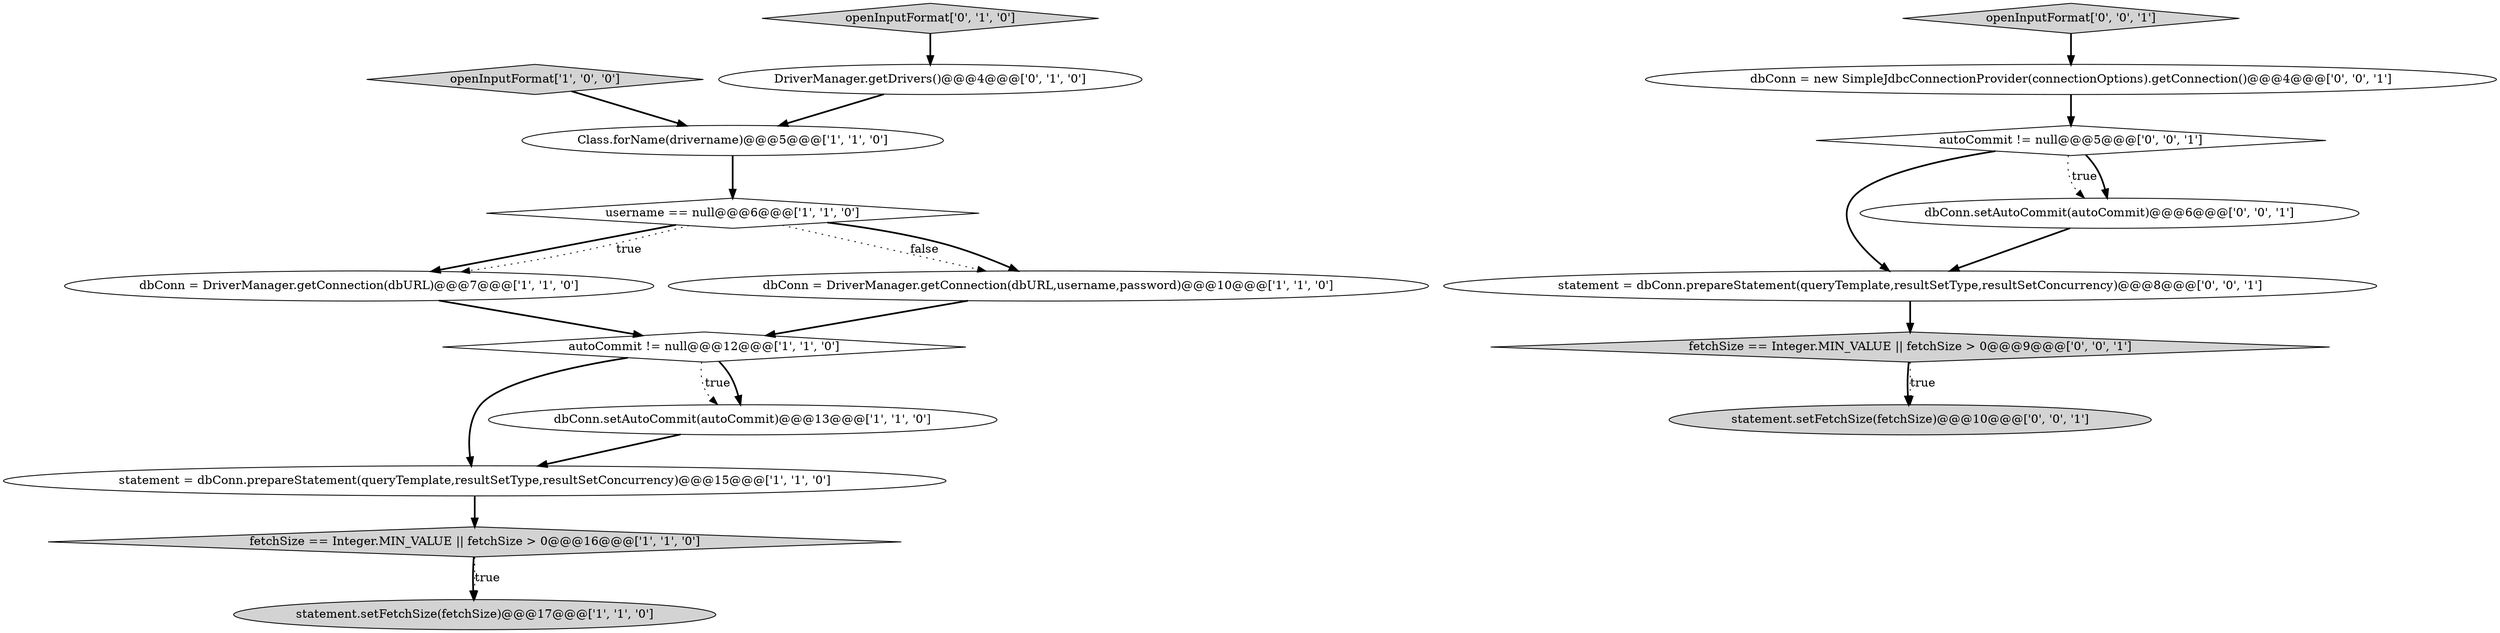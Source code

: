 digraph {
3 [style = filled, label = "openInputFormat['1', '0', '0']", fillcolor = lightgray, shape = diamond image = "AAA0AAABBB1BBB"];
6 [style = filled, label = "autoCommit != null@@@12@@@['1', '1', '0']", fillcolor = white, shape = diamond image = "AAA0AAABBB1BBB"];
8 [style = filled, label = "statement = dbConn.prepareStatement(queryTemplate,resultSetType,resultSetConcurrency)@@@15@@@['1', '1', '0']", fillcolor = white, shape = ellipse image = "AAA0AAABBB1BBB"];
9 [style = filled, label = "dbConn = DriverManager.getConnection(dbURL)@@@7@@@['1', '1', '0']", fillcolor = white, shape = ellipse image = "AAA0AAABBB1BBB"];
1 [style = filled, label = "username == null@@@6@@@['1', '1', '0']", fillcolor = white, shape = diamond image = "AAA0AAABBB1BBB"];
11 [style = filled, label = "DriverManager.getDrivers()@@@4@@@['0', '1', '0']", fillcolor = white, shape = ellipse image = "AAA1AAABBB2BBB"];
7 [style = filled, label = "dbConn.setAutoCommit(autoCommit)@@@13@@@['1', '1', '0']", fillcolor = white, shape = ellipse image = "AAA0AAABBB1BBB"];
2 [style = filled, label = "fetchSize == Integer.MIN_VALUE || fetchSize > 0@@@16@@@['1', '1', '0']", fillcolor = lightgray, shape = diamond image = "AAA0AAABBB1BBB"];
5 [style = filled, label = "statement.setFetchSize(fetchSize)@@@17@@@['1', '1', '0']", fillcolor = lightgray, shape = ellipse image = "AAA0AAABBB1BBB"];
12 [style = filled, label = "openInputFormat['0', '0', '1']", fillcolor = lightgray, shape = diamond image = "AAA0AAABBB3BBB"];
14 [style = filled, label = "fetchSize == Integer.MIN_VALUE || fetchSize > 0@@@9@@@['0', '0', '1']", fillcolor = lightgray, shape = diamond image = "AAA0AAABBB3BBB"];
15 [style = filled, label = "dbConn = new SimpleJdbcConnectionProvider(connectionOptions).getConnection()@@@4@@@['0', '0', '1']", fillcolor = white, shape = ellipse image = "AAA0AAABBB3BBB"];
17 [style = filled, label = "statement.setFetchSize(fetchSize)@@@10@@@['0', '0', '1']", fillcolor = lightgray, shape = ellipse image = "AAA0AAABBB3BBB"];
18 [style = filled, label = "statement = dbConn.prepareStatement(queryTemplate,resultSetType,resultSetConcurrency)@@@8@@@['0', '0', '1']", fillcolor = white, shape = ellipse image = "AAA0AAABBB3BBB"];
16 [style = filled, label = "dbConn.setAutoCommit(autoCommit)@@@6@@@['0', '0', '1']", fillcolor = white, shape = ellipse image = "AAA0AAABBB3BBB"];
13 [style = filled, label = "autoCommit != null@@@5@@@['0', '0', '1']", fillcolor = white, shape = diamond image = "AAA0AAABBB3BBB"];
10 [style = filled, label = "openInputFormat['0', '1', '0']", fillcolor = lightgray, shape = diamond image = "AAA0AAABBB2BBB"];
4 [style = filled, label = "dbConn = DriverManager.getConnection(dbURL,username,password)@@@10@@@['1', '1', '0']", fillcolor = white, shape = ellipse image = "AAA0AAABBB1BBB"];
0 [style = filled, label = "Class.forName(drivername)@@@5@@@['1', '1', '0']", fillcolor = white, shape = ellipse image = "AAA0AAABBB1BBB"];
4->6 [style = bold, label=""];
14->17 [style = bold, label=""];
7->8 [style = bold, label=""];
1->9 [style = bold, label=""];
1->9 [style = dotted, label="true"];
1->4 [style = dotted, label="false"];
6->7 [style = dotted, label="true"];
2->5 [style = bold, label=""];
16->18 [style = bold, label=""];
12->15 [style = bold, label=""];
11->0 [style = bold, label=""];
2->5 [style = dotted, label="true"];
13->16 [style = dotted, label="true"];
10->11 [style = bold, label=""];
6->8 [style = bold, label=""];
0->1 [style = bold, label=""];
13->18 [style = bold, label=""];
9->6 [style = bold, label=""];
8->2 [style = bold, label=""];
13->16 [style = bold, label=""];
3->0 [style = bold, label=""];
15->13 [style = bold, label=""];
1->4 [style = bold, label=""];
6->7 [style = bold, label=""];
18->14 [style = bold, label=""];
14->17 [style = dotted, label="true"];
}
